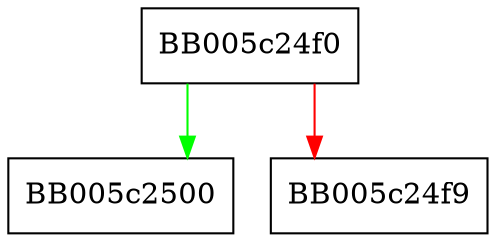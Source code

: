 digraph EVP_MD_get0_description {
  node [shape="box"];
  graph [splines=ortho];
  BB005c24f0 -> BB005c2500 [color="green"];
  BB005c24f0 -> BB005c24f9 [color="red"];
}